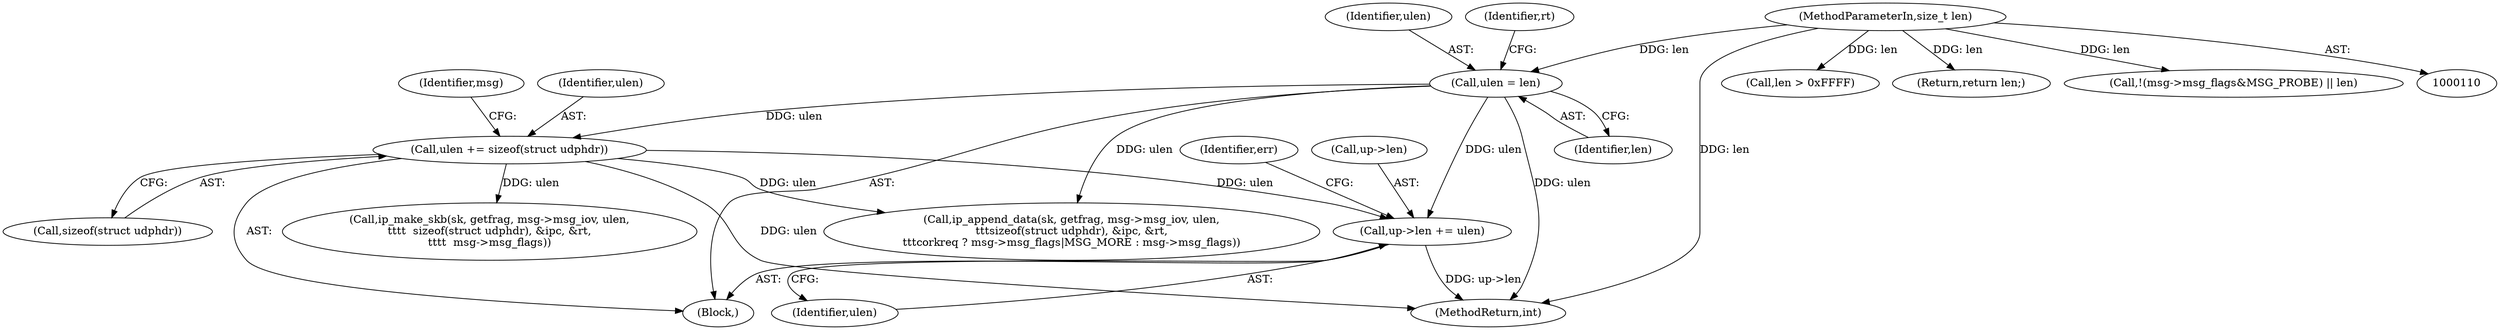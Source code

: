 digraph "0_linux_f6d8bd051c391c1c0458a30b2a7abcd939329259_32@pointer" {
"1000703" [label="(Call,up->len += ulen)"];
"1000128" [label="(Call,ulen = len)"];
"1000114" [label="(MethodParameterIn,size_t len)"];
"1000230" [label="(Call,ulen += sizeof(struct udphdr))"];
"1000128" [label="(Call,ulen = len)"];
"1000232" [label="(Call,sizeof(struct udphdr))"];
"1000230" [label="(Call,ulen += sizeof(struct udphdr))"];
"1000710" [label="(Call,ip_append_data(sk, getfrag, msg->msg_iov, ulen,\n\t\t\tsizeof(struct udphdr), &ipc, &rt,\n\t\t\tcorkreq ? msg->msg_flags|MSG_MORE : msg->msg_flags))"];
"1000704" [label="(Call,up->len)"];
"1000115" [label="(Block,)"];
"1000114" [label="(MethodParameterIn,size_t len)"];
"1000707" [label="(Identifier,ulen)"];
"1000615" [label="(Call,ip_make_skb(sk, getfrag, msg->msg_iov, ulen,\n\t\t\t\t  sizeof(struct udphdr), &ipc, &rt,\n\t\t\t\t  msg->msg_flags))"];
"1000129" [label="(Identifier,ulen)"];
"1000703" [label="(Call,up->len += ulen)"];
"1000130" [label="(Identifier,len)"];
"1000231" [label="(Identifier,ulen)"];
"1000170" [label="(Call,len > 0xFFFF)"];
"1000772" [label="(Return,return len;)"];
"1000236" [label="(Identifier,msg)"];
"1000134" [label="(Identifier,rt)"];
"1000803" [label="(Call,!(msg->msg_flags&MSG_PROBE) || len)"];
"1000816" [label="(MethodReturn,int)"];
"1000709" [label="(Identifier,err)"];
"1000703" -> "1000115"  [label="AST: "];
"1000703" -> "1000707"  [label="CFG: "];
"1000704" -> "1000703"  [label="AST: "];
"1000707" -> "1000703"  [label="AST: "];
"1000709" -> "1000703"  [label="CFG: "];
"1000703" -> "1000816"  [label="DDG: up->len"];
"1000128" -> "1000703"  [label="DDG: ulen"];
"1000230" -> "1000703"  [label="DDG: ulen"];
"1000128" -> "1000115"  [label="AST: "];
"1000128" -> "1000130"  [label="CFG: "];
"1000129" -> "1000128"  [label="AST: "];
"1000130" -> "1000128"  [label="AST: "];
"1000134" -> "1000128"  [label="CFG: "];
"1000128" -> "1000816"  [label="DDG: ulen"];
"1000114" -> "1000128"  [label="DDG: len"];
"1000128" -> "1000230"  [label="DDG: ulen"];
"1000128" -> "1000710"  [label="DDG: ulen"];
"1000114" -> "1000110"  [label="AST: "];
"1000114" -> "1000816"  [label="DDG: len"];
"1000114" -> "1000170"  [label="DDG: len"];
"1000114" -> "1000772"  [label="DDG: len"];
"1000114" -> "1000803"  [label="DDG: len"];
"1000230" -> "1000115"  [label="AST: "];
"1000230" -> "1000232"  [label="CFG: "];
"1000231" -> "1000230"  [label="AST: "];
"1000232" -> "1000230"  [label="AST: "];
"1000236" -> "1000230"  [label="CFG: "];
"1000230" -> "1000816"  [label="DDG: ulen"];
"1000230" -> "1000615"  [label="DDG: ulen"];
"1000230" -> "1000710"  [label="DDG: ulen"];
}
